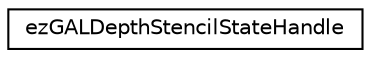 digraph "Graphical Class Hierarchy"
{
 // LATEX_PDF_SIZE
  edge [fontname="Helvetica",fontsize="10",labelfontname="Helvetica",labelfontsize="10"];
  node [fontname="Helvetica",fontsize="10",shape=record];
  rankdir="LR";
  Node0 [label="ezGALDepthStencilStateHandle",height=0.2,width=0.4,color="black", fillcolor="white", style="filled",URL="$d6/d5b/classez_g_a_l_depth_stencil_state_handle.htm",tooltip=" "];
}
